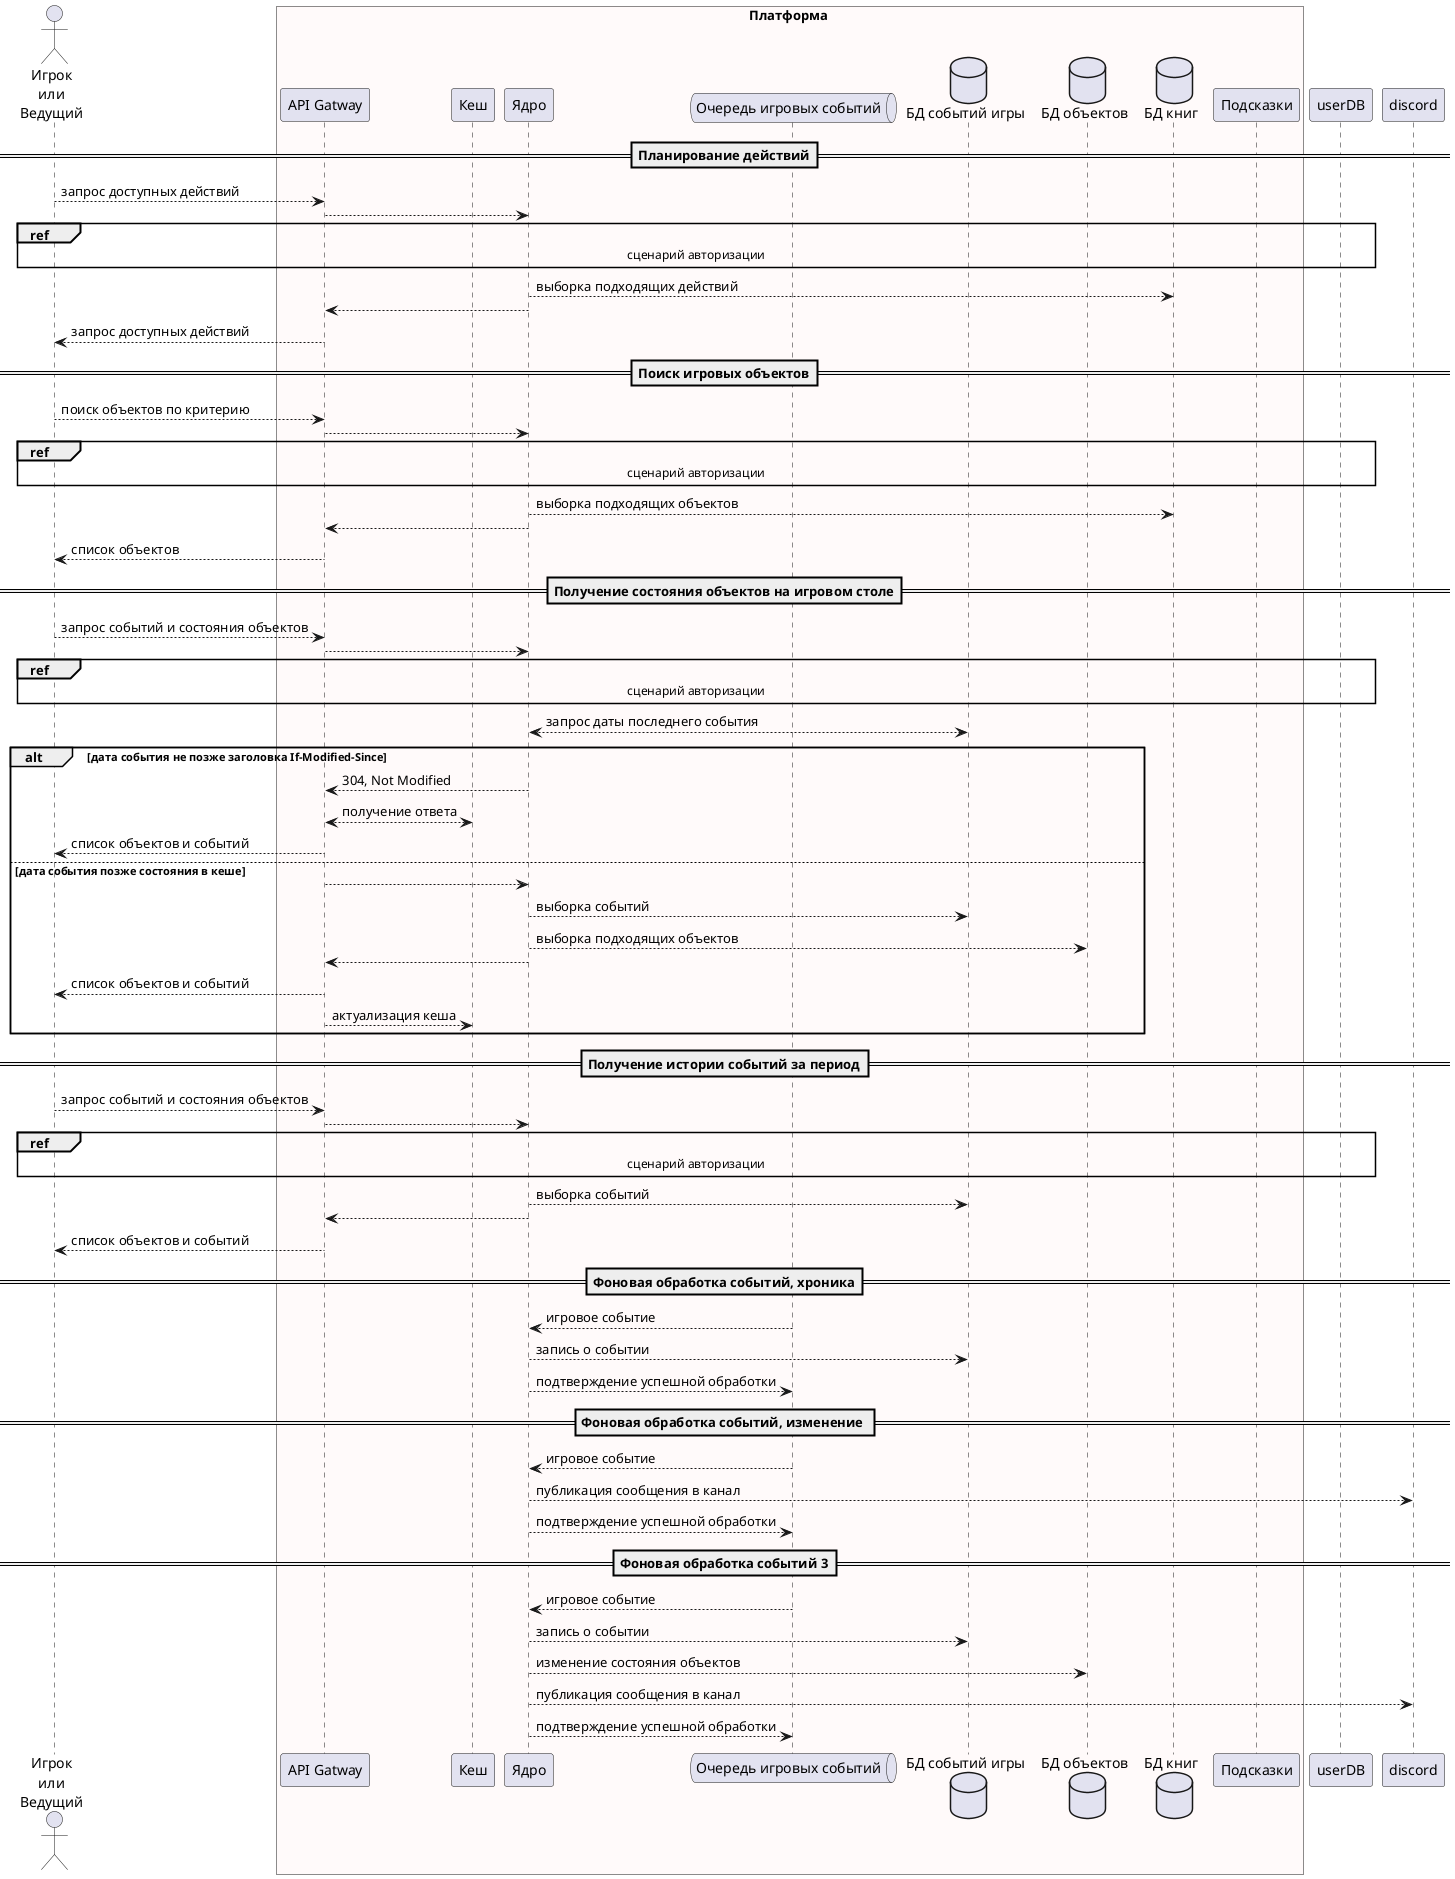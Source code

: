 @startuml

actor "Игрок\nили\nВедущий" as user
box Платформа #snow
participant "API Gatway" as gateway
participant "Кеш" as cache
participant "Ядро" as core
queue "Очередь игровых событий" as eventQueue
database "БД событий игры" as eventDB
database "БД объектов" as objectDB
database "БД книг" as bookDB
participant "Подсказки" as hints
end box

==Планирование действий==
user --> gateway: запрос доступных действий
gateway --> core
ref over user, gateway, core, userDB: сценарий авторизации
core --> bookDB: выборка подходящих действий
core --> gateway
gateway --> user: запрос доступных действий

==Поиск игровых объектов==
user --> gateway: поиск объектов по критерию
gateway --> core
ref over user, gateway, core, userDB: сценарий авторизации
core --> bookDB: выборка подходящих объектов
core --> gateway
gateway --> user: список объектов

==Получение состояния объектов на игровом столе==
user --> gateway: запрос событий и состояния объектов
gateway --> core
ref over user, gateway, core, userDB: сценарий авторизации
core <--> eventDB: запрос даты последнего события
alt дата события не позже заголовка If-Modified-Since
core --> gateway: 304, Not Modified
gateway <--> cache: получение ответа
gateway --> user: список объектов и событий
else дата события позже состояния в кеше
gateway --> core
core --> eventDB: выборка событий
core --> objectDB: выборка подходящих объектов
core --> gateway
gateway --> user: список объектов и событий
gateway --> cache: актуализация кеша
end

==Получение истории событий за период==
user --> gateway: запрос событий и состояния объектов
gateway --> core
ref over user, gateway, core, userDB: сценарий авторизации
core --> eventDB: выборка событий
core --> gateway
gateway --> user: список объектов и событий

==Фоновая обработка событий, хроника==
eventQueue --> core: игровое событие
core --> eventDB: запись о событии
core --> eventQueue: подтверждение успешной обработки
==Фоновая обработка событий, изменение ==
eventQueue --> core: игровое событие
core --> discord: публикация сообщения в канал
core --> eventQueue: подтверждение успешной обработки
==Фоновая обработка событий 3==
eventQueue --> core: игровое событие
core --> eventDB: запись о событии
core --> objectDB: изменение состояния объектов
core --> discord: публикация сообщения в канал
core --> eventQueue: подтверждение успешной обработки

@enduml
